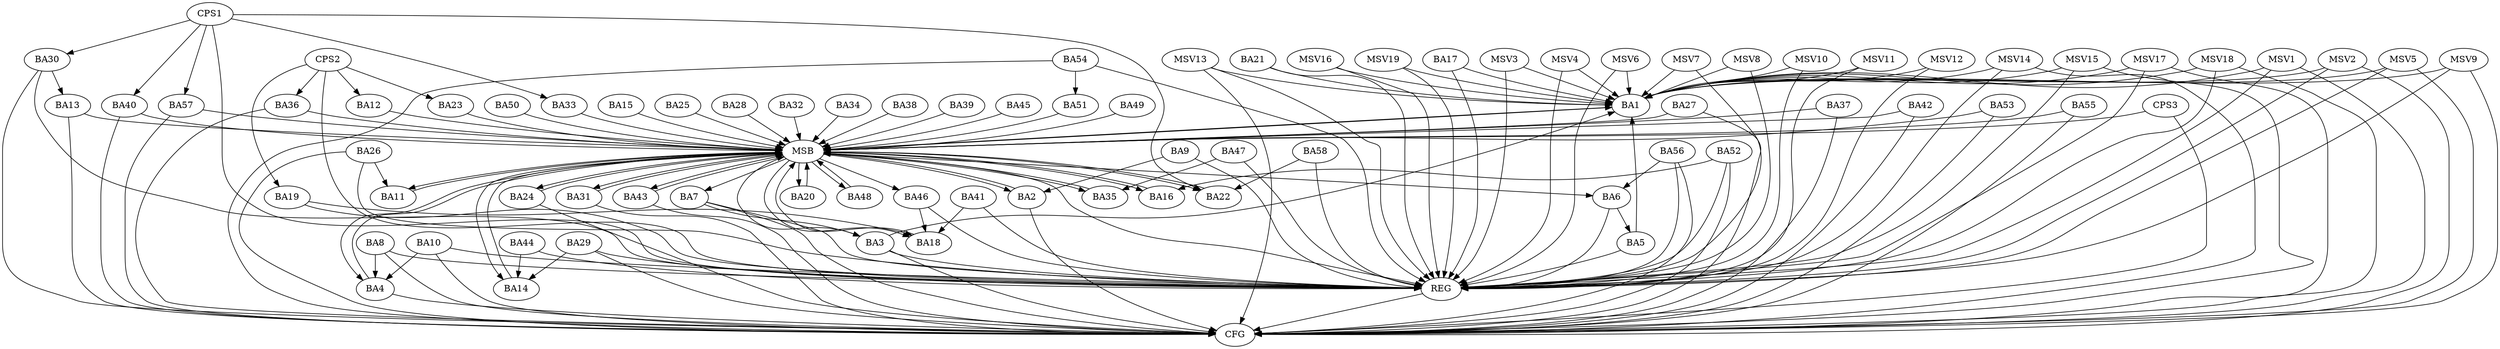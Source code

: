 strict digraph G {
  BA1 [ label="BA1" ];
  BA2 [ label="BA2" ];
  BA3 [ label="BA3" ];
  BA4 [ label="BA4" ];
  BA5 [ label="BA5" ];
  BA6 [ label="BA6" ];
  BA7 [ label="BA7" ];
  BA8 [ label="BA8" ];
  BA9 [ label="BA9" ];
  BA10 [ label="BA10" ];
  BA11 [ label="BA11" ];
  BA12 [ label="BA12" ];
  BA13 [ label="BA13" ];
  BA14 [ label="BA14" ];
  BA15 [ label="BA15" ];
  BA16 [ label="BA16" ];
  BA17 [ label="BA17" ];
  BA18 [ label="BA18" ];
  BA19 [ label="BA19" ];
  BA20 [ label="BA20" ];
  BA21 [ label="BA21" ];
  BA22 [ label="BA22" ];
  BA23 [ label="BA23" ];
  BA24 [ label="BA24" ];
  BA25 [ label="BA25" ];
  BA26 [ label="BA26" ];
  BA27 [ label="BA27" ];
  BA28 [ label="BA28" ];
  BA29 [ label="BA29" ];
  BA30 [ label="BA30" ];
  BA31 [ label="BA31" ];
  BA32 [ label="BA32" ];
  BA33 [ label="BA33" ];
  BA34 [ label="BA34" ];
  BA35 [ label="BA35" ];
  BA36 [ label="BA36" ];
  BA37 [ label="BA37" ];
  BA38 [ label="BA38" ];
  BA39 [ label="BA39" ];
  BA40 [ label="BA40" ];
  BA41 [ label="BA41" ];
  BA42 [ label="BA42" ];
  BA43 [ label="BA43" ];
  BA44 [ label="BA44" ];
  BA45 [ label="BA45" ];
  BA46 [ label="BA46" ];
  BA47 [ label="BA47" ];
  BA48 [ label="BA48" ];
  BA49 [ label="BA49" ];
  BA50 [ label="BA50" ];
  BA51 [ label="BA51" ];
  BA52 [ label="BA52" ];
  BA53 [ label="BA53" ];
  BA54 [ label="BA54" ];
  BA55 [ label="BA55" ];
  BA56 [ label="BA56" ];
  BA57 [ label="BA57" ];
  BA58 [ label="BA58" ];
  CPS1 [ label="CPS1" ];
  CPS2 [ label="CPS2" ];
  CPS3 [ label="CPS3" ];
  REG [ label="REG" ];
  MSB [ label="MSB" ];
  CFG [ label="CFG" ];
  MSV1 [ label="MSV1" ];
  MSV2 [ label="MSV2" ];
  MSV3 [ label="MSV3" ];
  MSV4 [ label="MSV4" ];
  MSV5 [ label="MSV5" ];
  MSV6 [ label="MSV6" ];
  MSV7 [ label="MSV7" ];
  MSV8 [ label="MSV8" ];
  MSV9 [ label="MSV9" ];
  MSV10 [ label="MSV10" ];
  MSV11 [ label="MSV11" ];
  MSV12 [ label="MSV12" ];
  MSV13 [ label="MSV13" ];
  MSV14 [ label="MSV14" ];
  MSV15 [ label="MSV15" ];
  MSV16 [ label="MSV16" ];
  MSV17 [ label="MSV17" ];
  MSV18 [ label="MSV18" ];
  MSV19 [ label="MSV19" ];
  BA3 -> BA1;
  BA5 -> BA1;
  BA6 -> BA5;
  BA7 -> BA3;
  BA8 -> BA4;
  BA9 -> BA2;
  BA10 -> BA4;
  BA17 -> BA1;
  BA19 -> BA18;
  BA21 -> BA1;
  BA26 -> BA11;
  BA29 -> BA14;
  BA30 -> BA13;
  BA41 -> BA18;
  BA44 -> BA14;
  BA46 -> BA18;
  BA47 -> BA35;
  BA52 -> BA16;
  BA54 -> BA51;
  BA56 -> BA6;
  BA58 -> BA22;
  CPS1 -> BA30;
  CPS1 -> BA57;
  CPS1 -> BA33;
  CPS1 -> BA40;
  CPS1 -> BA22;
  CPS2 -> BA36;
  CPS2 -> BA23;
  CPS2 -> BA12;
  CPS2 -> BA19;
  BA3 -> REG;
  BA5 -> REG;
  BA6 -> REG;
  BA7 -> REG;
  BA8 -> REG;
  BA9 -> REG;
  BA10 -> REG;
  BA17 -> REG;
  BA19 -> REG;
  BA21 -> REG;
  BA26 -> REG;
  BA29 -> REG;
  BA30 -> REG;
  BA41 -> REG;
  BA44 -> REG;
  BA46 -> REG;
  BA47 -> REG;
  BA52 -> REG;
  BA54 -> REG;
  BA56 -> REG;
  BA58 -> REG;
  CPS1 -> REG;
  CPS2 -> REG;
  BA1 -> MSB;
  MSB -> BA2;
  MSB -> REG;
  BA2 -> MSB;
  MSB -> BA1;
  BA4 -> MSB;
  MSB -> BA3;
  BA11 -> MSB;
  BA12 -> MSB;
  MSB -> BA6;
  BA13 -> MSB;
  BA14 -> MSB;
  MSB -> BA4;
  BA15 -> MSB;
  BA16 -> MSB;
  BA18 -> MSB;
  BA20 -> MSB;
  MSB -> BA11;
  BA22 -> MSB;
  BA23 -> MSB;
  BA24 -> MSB;
  MSB -> BA16;
  BA25 -> MSB;
  MSB -> BA18;
  BA27 -> MSB;
  BA28 -> MSB;
  MSB -> BA14;
  BA31 -> MSB;
  MSB -> BA7;
  BA32 -> MSB;
  BA33 -> MSB;
  BA34 -> MSB;
  BA35 -> MSB;
  BA36 -> MSB;
  BA37 -> MSB;
  BA38 -> MSB;
  MSB -> BA24;
  BA39 -> MSB;
  MSB -> BA22;
  BA40 -> MSB;
  BA42 -> MSB;
  MSB -> BA20;
  BA43 -> MSB;
  MSB -> BA35;
  BA45 -> MSB;
  BA48 -> MSB;
  MSB -> BA43;
  BA49 -> MSB;
  MSB -> BA48;
  BA50 -> MSB;
  BA51 -> MSB;
  BA53 -> MSB;
  BA55 -> MSB;
  BA57 -> MSB;
  CPS3 -> MSB;
  MSB -> BA31;
  MSB -> BA46;
  BA13 -> CFG;
  BA55 -> CFG;
  BA43 -> CFG;
  BA2 -> CFG;
  BA54 -> CFG;
  BA26 -> CFG;
  BA56 -> CFG;
  BA31 -> CFG;
  BA29 -> CFG;
  BA30 -> CFG;
  BA36 -> CFG;
  CPS3 -> CFG;
  BA3 -> CFG;
  BA10 -> CFG;
  BA57 -> CFG;
  BA7 -> CFG;
  BA8 -> CFG;
  BA24 -> CFG;
  BA4 -> CFG;
  BA37 -> CFG;
  BA42 -> CFG;
  BA27 -> CFG;
  BA52 -> CFG;
  BA40 -> CFG;
  BA53 -> CFG;
  REG -> CFG;
  MSV1 -> BA1;
  MSV1 -> REG;
  MSV1 -> CFG;
  MSV2 -> BA1;
  MSV2 -> REG;
  MSV2 -> CFG;
  MSV3 -> BA1;
  MSV3 -> REG;
  MSV4 -> BA1;
  MSV5 -> BA1;
  MSV4 -> REG;
  MSV5 -> REG;
  MSV5 -> CFG;
  MSV6 -> BA1;
  MSV6 -> REG;
  MSV7 -> BA1;
  MSV7 -> REG;
  MSV8 -> BA1;
  MSV8 -> REG;
  MSV9 -> BA1;
  MSV9 -> REG;
  MSV9 -> CFG;
  MSV10 -> BA1;
  MSV10 -> REG;
  MSV11 -> BA1;
  MSV12 -> BA1;
  MSV11 -> REG;
  MSV12 -> REG;
  MSV13 -> BA1;
  MSV14 -> BA1;
  MSV15 -> BA1;
  MSV13 -> REG;
  MSV13 -> CFG;
  MSV14 -> REG;
  MSV14 -> CFG;
  MSV15 -> REG;
  MSV15 -> CFG;
  MSV16 -> BA1;
  MSV16 -> REG;
  MSV17 -> BA1;
  MSV18 -> BA1;
  MSV19 -> BA1;
  MSV17 -> REG;
  MSV17 -> CFG;
  MSV18 -> REG;
  MSV18 -> CFG;
  MSV19 -> REG;
}

